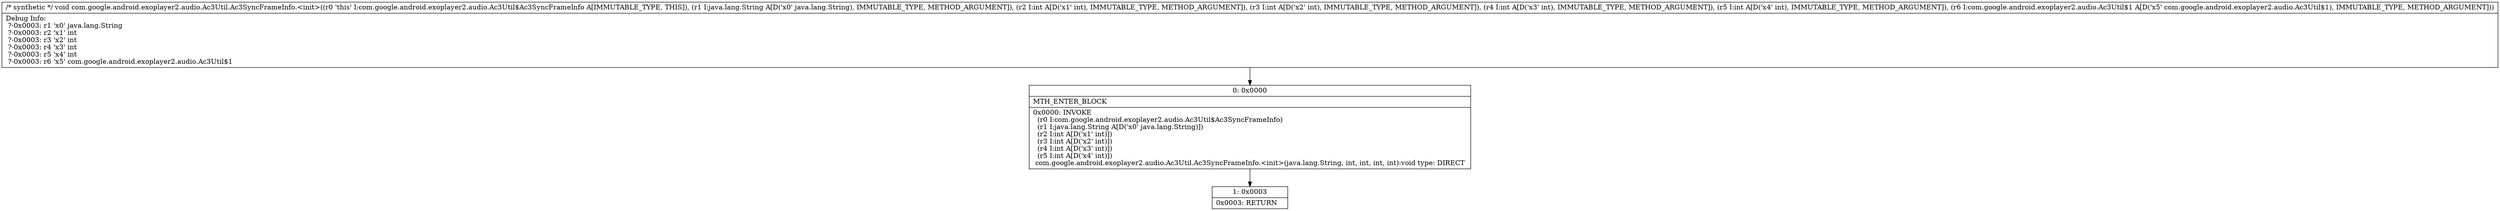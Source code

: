 digraph "CFG forcom.google.android.exoplayer2.audio.Ac3Util.Ac3SyncFrameInfo.\<init\>(Ljava\/lang\/String;IIIILcom\/google\/android\/exoplayer2\/audio\/Ac3Util$1;)V" {
Node_0 [shape=record,label="{0\:\ 0x0000|MTH_ENTER_BLOCK\l|0x0000: INVOKE  \l  (r0 I:com.google.android.exoplayer2.audio.Ac3Util$Ac3SyncFrameInfo)\l  (r1 I:java.lang.String A[D('x0' java.lang.String)])\l  (r2 I:int A[D('x1' int)])\l  (r3 I:int A[D('x2' int)])\l  (r4 I:int A[D('x3' int)])\l  (r5 I:int A[D('x4' int)])\l com.google.android.exoplayer2.audio.Ac3Util.Ac3SyncFrameInfo.\<init\>(java.lang.String, int, int, int, int):void type: DIRECT \l}"];
Node_1 [shape=record,label="{1\:\ 0x0003|0x0003: RETURN   \l}"];
MethodNode[shape=record,label="{\/* synthetic *\/ void com.google.android.exoplayer2.audio.Ac3Util.Ac3SyncFrameInfo.\<init\>((r0 'this' I:com.google.android.exoplayer2.audio.Ac3Util$Ac3SyncFrameInfo A[IMMUTABLE_TYPE, THIS]), (r1 I:java.lang.String A[D('x0' java.lang.String), IMMUTABLE_TYPE, METHOD_ARGUMENT]), (r2 I:int A[D('x1' int), IMMUTABLE_TYPE, METHOD_ARGUMENT]), (r3 I:int A[D('x2' int), IMMUTABLE_TYPE, METHOD_ARGUMENT]), (r4 I:int A[D('x3' int), IMMUTABLE_TYPE, METHOD_ARGUMENT]), (r5 I:int A[D('x4' int), IMMUTABLE_TYPE, METHOD_ARGUMENT]), (r6 I:com.google.android.exoplayer2.audio.Ac3Util$1 A[D('x5' com.google.android.exoplayer2.audio.Ac3Util$1), IMMUTABLE_TYPE, METHOD_ARGUMENT]))  | Debug Info:\l  ?\-0x0003: r1 'x0' java.lang.String\l  ?\-0x0003: r2 'x1' int\l  ?\-0x0003: r3 'x2' int\l  ?\-0x0003: r4 'x3' int\l  ?\-0x0003: r5 'x4' int\l  ?\-0x0003: r6 'x5' com.google.android.exoplayer2.audio.Ac3Util$1\l}"];
MethodNode -> Node_0;
Node_0 -> Node_1;
}

